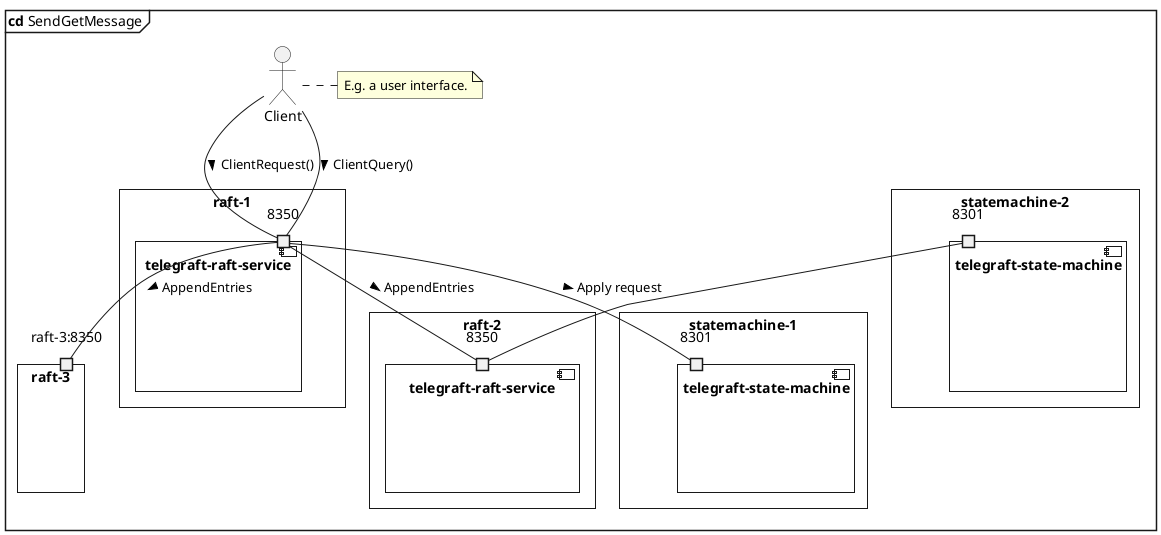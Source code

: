 @startuml cd_sendGetMessage

mainframe **cd** SendGetMessage

skinparam style strictuml
skinparam sequenceMessageAlign direction

actor Client
  note right of Client {
    E.g. a user interface.
  }

rectangle raft-1 {

  component "telegraft-raft-service" as Raft {
    port 8350 as raft1port
  }
}
rectangle statemachine-1 {
  component "telegraft-state-machine" as Telegraft {
    port 8301 as sm1port
  }
}


rectangle raft-2 {
  component "telegraft-raft-service" as r {
    port 8350 as raft2port
  }
}
rectangle statemachine-2 {
  component "telegraft-state-machine" as t {
    port 8301 as sm2port
  }
}

sm2port -- raft2port

Client -- raft1port: ClientRequest() >

Client -- raft1port: ClientQuery() >

raft1port -- sm1port: Apply request >
raft1port -- raft2port: AppendEntries >

rectangle "raft-3" as raft3 {
  port "raft-3:8350" as raft3port
}
raft1port -- raft3port: AppendEntries >

@enduml